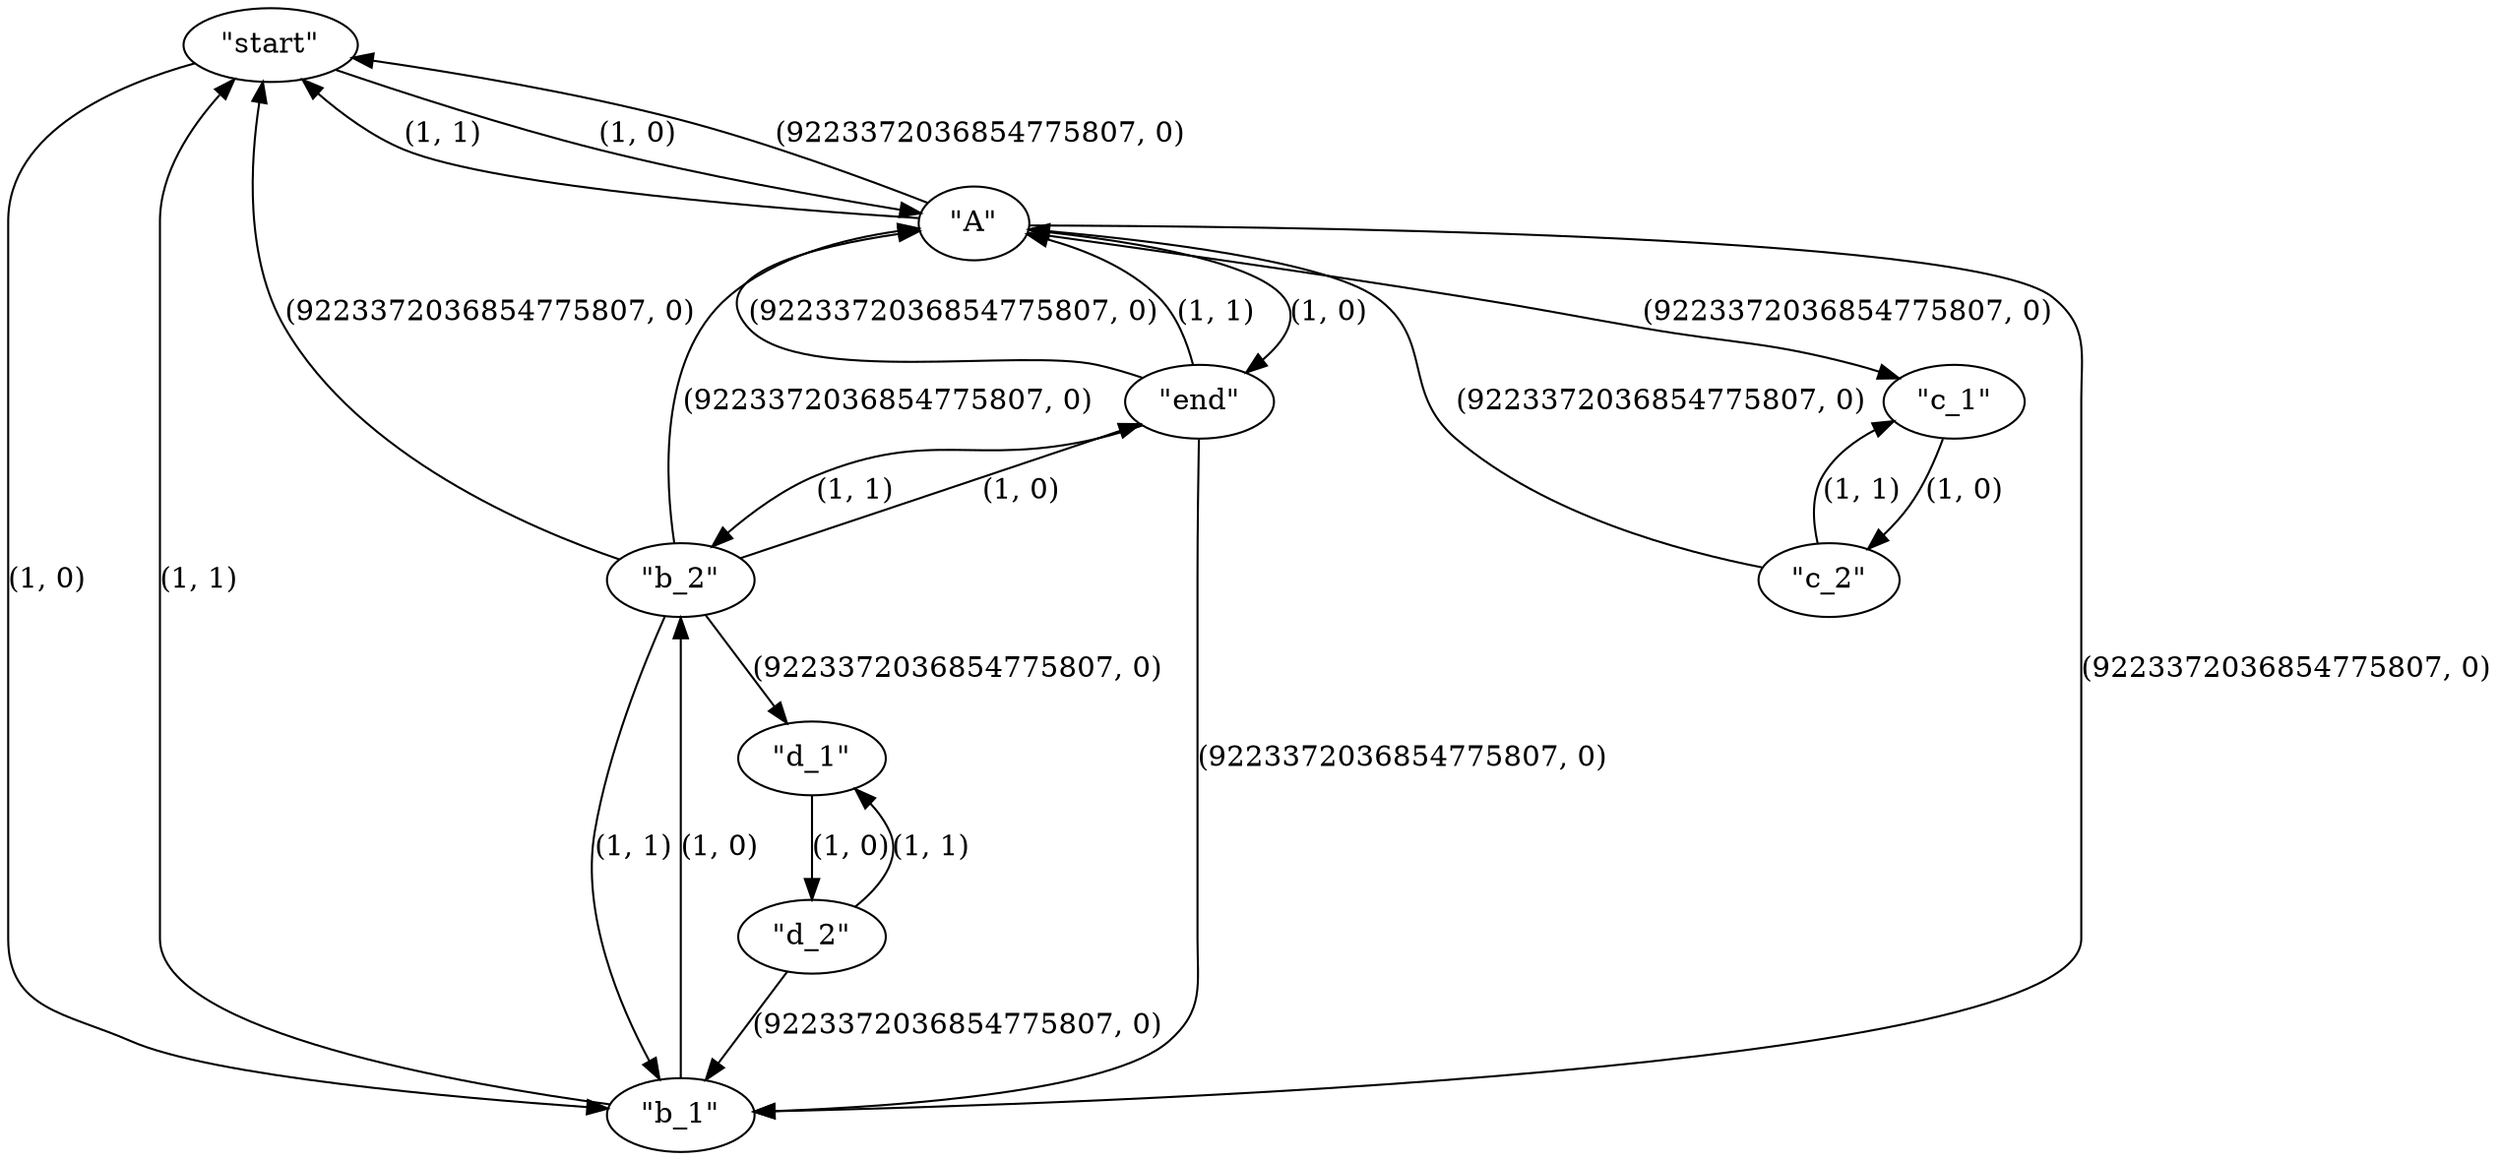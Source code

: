 digraph {
    0 [ label = "\"start\"" ]
    1 [ label = "\"A\"" ]
    2 [ label = "\"b_1\"" ]
    3 [ label = "\"b_2\"" ]
    4 [ label = "\"c_1\"" ]
    5 [ label = "\"c_2\"" ]
    6 [ label = "\"d_1\"" ]
    7 [ label = "\"d_2\"" ]
    8 [ label = "\"end\"" ]
    2 -> 3 [ label = "(1, 0)" ]
    4 -> 5 [ label = "(1, 0)" ]
    6 -> 7 [ label = "(1, 0)" ]
    0 -> 1 [ label = "(1, 0)" ]
    1 -> 0 [ label = "(9223372036854775807, 0)" ]
    0 -> 2 [ label = "(1, 0)" ]
    3 -> 0 [ label = "(9223372036854775807, 0)" ]
    1 -> 4 [ label = "(9223372036854775807, 0)" ]
    5 -> 1 [ label = "(9223372036854775807, 0)" ]
    1 -> 2 [ label = "(9223372036854775807, 0)" ]
    3 -> 1 [ label = "(9223372036854775807, 0)" ]
    3 -> 6 [ label = "(9223372036854775807, 0)" ]
    7 -> 2 [ label = "(9223372036854775807, 0)" ]
    1 -> 8 [ label = "(1, 0)" ]
    8 -> 1 [ label = "(9223372036854775807, 0)" ]
    3 -> 8 [ label = "(1, 0)" ]
    8 -> 2 [ label = "(9223372036854775807, 0)" ]
    3 -> 2 [ label = "(1, 1)" ]
    5 -> 4 [ label = "(1, 1)" ]
    7 -> 6 [ label = "(1, 1)" ]
    1 -> 0 [ label = "(1, 1)" ]
    2 -> 0 [ label = "(1, 1)" ]
    8 -> 1 [ label = "(1, 1)" ]
    8 -> 3 [ label = "(1, 1)" ]
}
